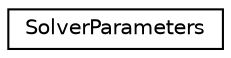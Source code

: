 digraph "Иерархия классов. Графический вид."
{
  edge [fontname="Helvetica",fontsize="10",labelfontname="Helvetica",labelfontsize="10"];
  node [fontname="Helvetica",fontsize="10",shape=record];
  rankdir="LR";
  Node0 [label="SolverParameters",height=0.2,width=0.4,color="black", fillcolor="white", style="filled",URL="$struct_solver_parameters.html",tooltip="Структура, хранящая параметры расчета "];
}
